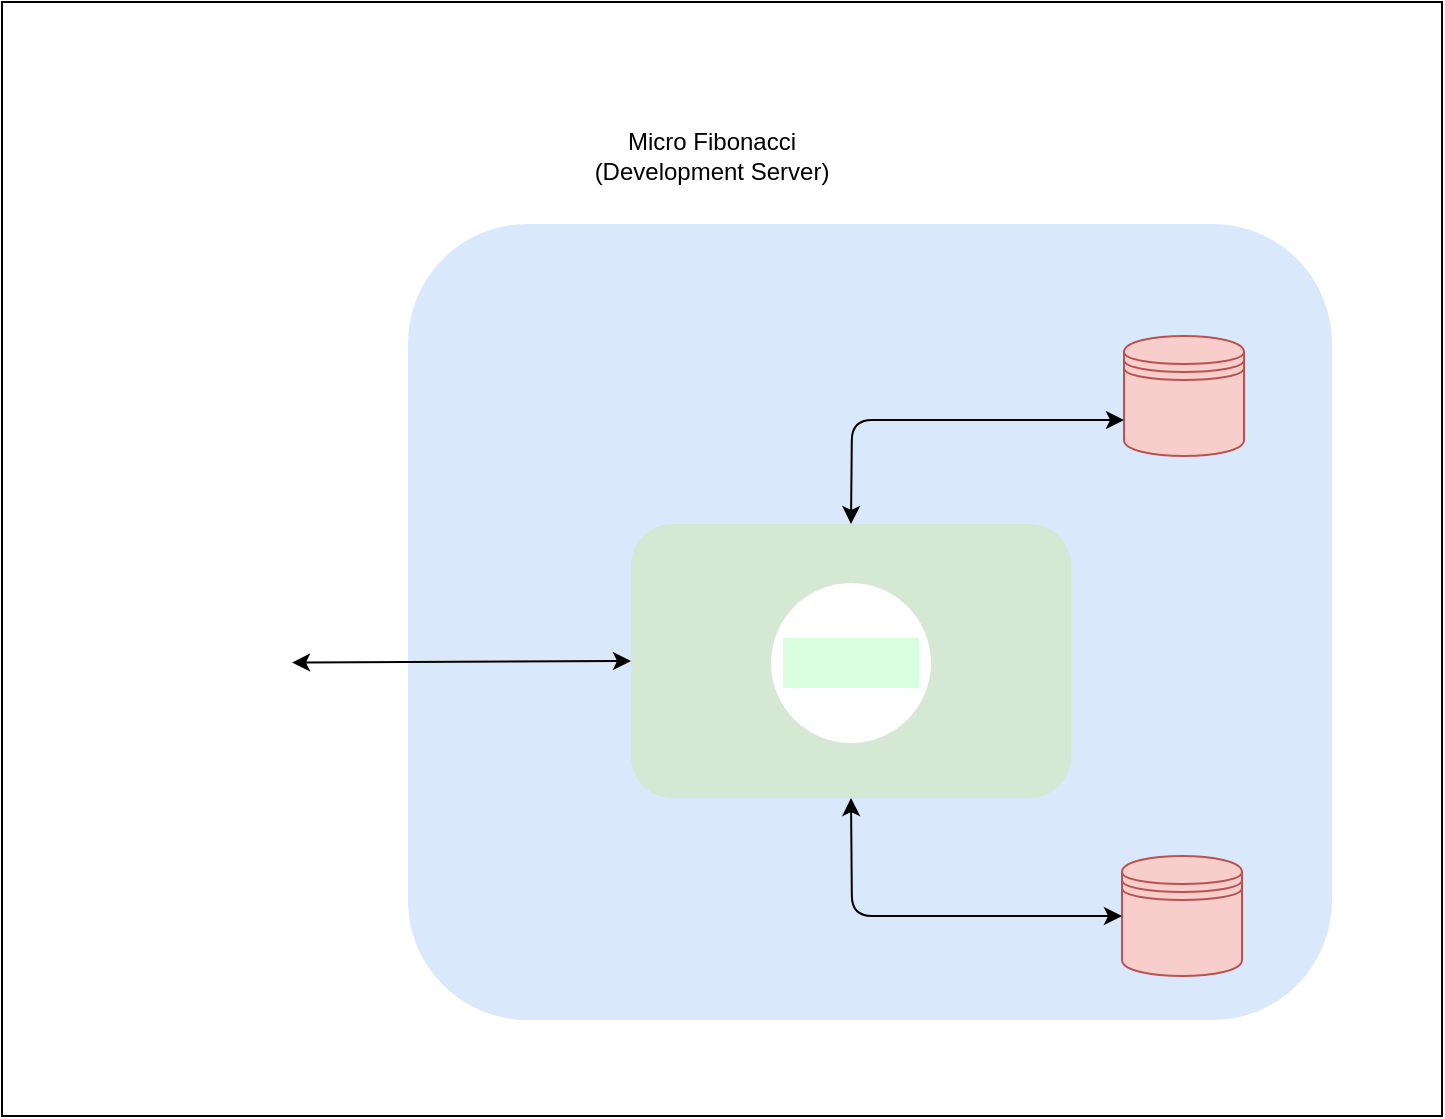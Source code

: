 <mxfile version="10.7.9"><diagram id="IwzF6KMzd22Q16_5XrRI" name="Page-1"><mxGraphModel dx="1071" dy="570" grid="1" gridSize="10" guides="1" tooltips="1" connect="1" arrows="1" fold="1" page="1" pageScale="1" pageWidth="850" pageHeight="1100" math="0" shadow="0"><root><mxCell id="0"/><mxCell id="1" parent="0"/><mxCell id="_qKp5LVKKkUdhnzFs71g-53" value="" style="rounded=0;whiteSpace=wrap;html=1;shadow=0;glass=0;comic=0;gradientColor=none;" parent="1" vertex="1"><mxGeometry x="70" y="3" width="720" height="557" as="geometry"/></mxCell><mxCell id="_qKp5LVKKkUdhnzFs71g-44" value="" style="rounded=1;whiteSpace=wrap;html=1;fillColor=#dae8fc;strokeColor=none;gradientColor=none;shadow=0;comic=0;glass=0;" parent="1" vertex="1"><mxGeometry x="273" y="114" width="462" height="398" as="geometry"/></mxCell><mxCell id="_qKp5LVKKkUdhnzFs71g-1" value="Micro Fibonacci&lt;br&gt;&lt;div&gt;(Development Server)&lt;/div&gt;" style="text;html=1;strokeColor=none;fillColor=none;align=center;verticalAlign=middle;whiteSpace=wrap;rounded=0;" parent="1" vertex="1"><mxGeometry x="354.5" y="70" width="140" height="20" as="geometry"/></mxCell><mxCell id="_qKp5LVKKkUdhnzFs71g-23" value="" style="shape=image;verticalLabelPosition=bottom;labelBackgroundColor=#ffffff;verticalAlign=top;aspect=fixed;imageAspect=0;image=http://icons.iconarchive.com/icons/paomedia/small-n-flat/1024/device-laptop-icon.png;" parent="1" vertex="1"><mxGeometry x="110" y="281" width="105" height="105" as="geometry"/></mxCell><mxCell id="_qKp5LVKKkUdhnzFs71g-24" value="" style="endArrow=classic;startArrow=classic;html=1;exitX=0;exitY=0.5;exitDx=0;exitDy=0;" parent="1" source="6GCTrPTUxbPYXCPR2Xpf-5" target="_qKp5LVKKkUdhnzFs71g-23" edge="1"><mxGeometry width="50" height="50" relative="1" as="geometry"><mxPoint x="339.833" y="333.333" as="sourcePoint"/><mxPoint x="110" y="550" as="targetPoint"/></mxGeometry></mxCell><mxCell id="_qKp5LVKKkUdhnzFs71g-29" value="" style="shape=datastore;whiteSpace=wrap;html=1;fillColor=#f8cecc;strokeColor=#b85450;" parent="1" vertex="1"><mxGeometry x="631" y="170" width="60" height="60" as="geometry"/></mxCell><mxCell id="_qKp5LVKKkUdhnzFs71g-19" value="" style="shape=image;verticalLabelPosition=bottom;labelBackgroundColor=#ffffff;verticalAlign=top;aspect=fixed;imageAspect=0;image=https://thenewstack.io/wp-content/uploads/2015/03/redis-logo.png;" parent="1" vertex="1"><mxGeometry x="643.5" y="194" width="35" height="32" as="geometry"/></mxCell><mxCell id="_qKp5LVKKkUdhnzFs71g-32" value="" style="shape=datastore;whiteSpace=wrap;html=1;fillColor=#f8cecc;strokeColor=#b85450;" parent="1" vertex="1"><mxGeometry x="630" y="430" width="60" height="60" as="geometry"/></mxCell><mxCell id="_qKp5LVKKkUdhnzFs71g-45" value="" style="shape=image;verticalLabelPosition=bottom;labelBackgroundColor=#ffffff;verticalAlign=top;aspect=fixed;imageAspect=0;image=http://blog.xebialabs.com/wp-content/uploads/2015/09/docker.png;" parent="1" vertex="1"><mxGeometry x="300" y="122" width="85" height="85" as="geometry"/></mxCell><mxCell id="_qKp5LVKKkUdhnzFs71g-48" value="" style="shape=image;verticalLabelPosition=bottom;labelBackgroundColor=#ffffff;verticalAlign=top;aspect=fixed;imageAspect=0;image=https://logonoid.com/images/postgresql-logo.png;" parent="1" vertex="1"><mxGeometry x="643" y="450" width="36" height="40" as="geometry"/></mxCell><mxCell id="6GCTrPTUxbPYXCPR2Xpf-5" value="" style="rounded=1;whiteSpace=wrap;html=1;fillColor=#d5e8d4;strokeColor=none;" vertex="1" parent="1"><mxGeometry x="384.5" y="264" width="220" height="137" as="geometry"/></mxCell><mxCell id="_qKp5LVKKkUdhnzFs71g-27" value="" style="endArrow=classic;startArrow=classic;html=1;entryX=0.5;entryY=1;entryDx=0;entryDy=0;" parent="1" target="6GCTrPTUxbPYXCPR2Xpf-5" edge="1"><mxGeometry width="50" height="50" relative="1" as="geometry"><mxPoint x="630" y="460" as="sourcePoint"/><mxPoint x="510" y="550" as="targetPoint"/><Array as="points"><mxPoint x="495" y="460"/></Array></mxGeometry></mxCell><mxCell id="_qKp5LVKKkUdhnzFs71g-28" value="" style="endArrow=classic;startArrow=classic;html=1;entryX=0.5;entryY=0;entryDx=0;entryDy=0;exitX=0;exitY=0.7;exitDx=0;exitDy=0;" parent="1" source="_qKp5LVKKkUdhnzFs71g-29" target="6GCTrPTUxbPYXCPR2Xpf-5" edge="1"><mxGeometry width="50" height="50" relative="1" as="geometry"><mxPoint x="683" y="376" as="sourcePoint"/><mxPoint x="480" y="550" as="targetPoint"/><Array as="points"><mxPoint x="495" y="212"/></Array></mxGeometry></mxCell><mxCell id="6GCTrPTUxbPYXCPR2Xpf-2" value="" style="shape=image;verticalLabelPosition=bottom;labelBackgroundColor=#ffffff;verticalAlign=top;aspect=fixed;imageAspect=0;image=https://jaystack.com/wp-content/uploads/2015/12/nodejs-logo-e1497443346889.png;" vertex="1" parent="1"><mxGeometry x="393" y="273" width="37" height="40" as="geometry"/></mxCell><mxCell id="6GCTrPTUxbPYXCPR2Xpf-8" value="" style="ellipse;whiteSpace=wrap;html=1;aspect=fixed;strokeColor=none;" vertex="1" parent="1"><mxGeometry x="454.5" y="293.5" width="80" height="80" as="geometry"/></mxCell><mxCell id="_qKp5LVKKkUdhnzFs71g-11" value="" style="shape=image;verticalLabelPosition=bottom;labelBackgroundColor=#ffffff;verticalAlign=top;aspect=fixed;imageAspect=0;image=https://i.imgur.com/TyF9plF.png;imageBackground=#D9FFE0;" parent="1" vertex="1"><mxGeometry x="460.5" y="321" width="68" height="25" as="geometry"/></mxCell></root></mxGraphModel></diagram></mxfile>